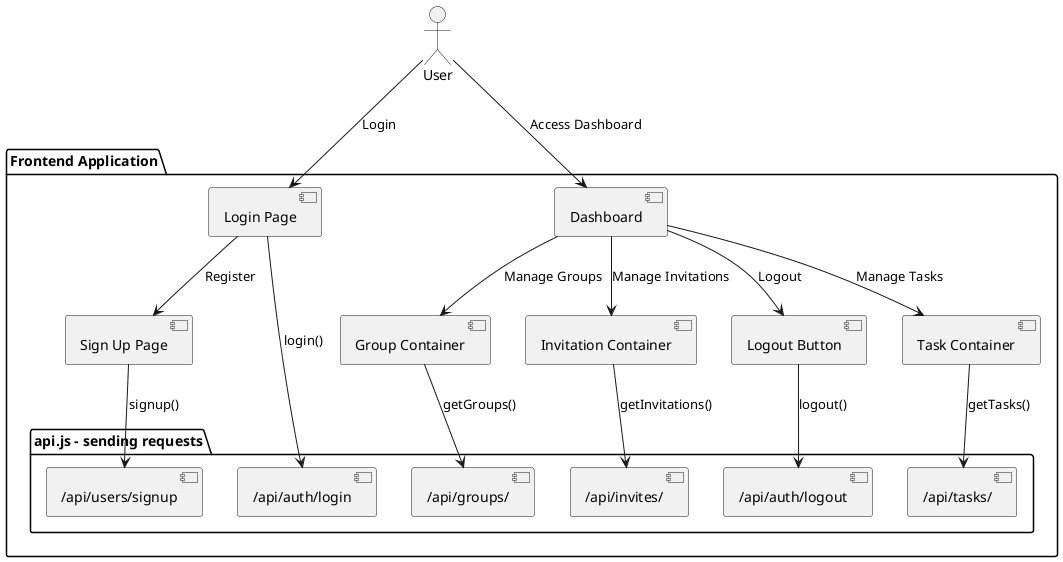 @startuml
actor "User" as user

package "Frontend Application" {

  ' UI Screens
  component "Login Page" as LoginPage
  component "Sign Up Page" as RegistrationPage
  component "Dashboard" as Dashboard
  
  ' Dashboard Sub-Components
  component "Logout Button" as UserProfile
  component "Task Container" as TaskList
  component "Group Container" as GroupList
  component "Invitation Container" as InvitationManager
  
  ' Frontend Service Layer (handles API calls to backend)
  package "api.js - sending requests" {
    component "/api/auth/login" as FEAuthService
    component "/api/auth/logout" as FEAuthServiceLogout
    component "/api/tasks/" as FETaskService
    component "/api/groups/" as FEGroupService
    component "/api/invites/" as FEInvitationService
    component "/api/users/signup" as SignUpService
  }
}

' User interactions with pages
user --> LoginPage : "Login"
LoginPage --> RegistrationPage : "Register"
user --> Dashboard : "Access Dashboard"

' Dashboard routing to various components
Dashboard --> UserProfile : "Logout"
Dashboard --> TaskList : "Manage Tasks"
Dashboard --> GroupList : "Manage Groups"
Dashboard --> InvitationManager : "Manage Invitations"

' UI components calling frontend services for data/API interactions
LoginPage --> FEAuthService : "login()"
UserProfile --> FEAuthServiceLogout : "logout()"
RegistrationPage --> SignUpService : "signup()"
TaskList --> FETaskService : "getTasks()"
GroupList --> FEGroupService : "getGroups()"
InvitationManager --> FEInvitationService : "getInvitations()"
@enduml